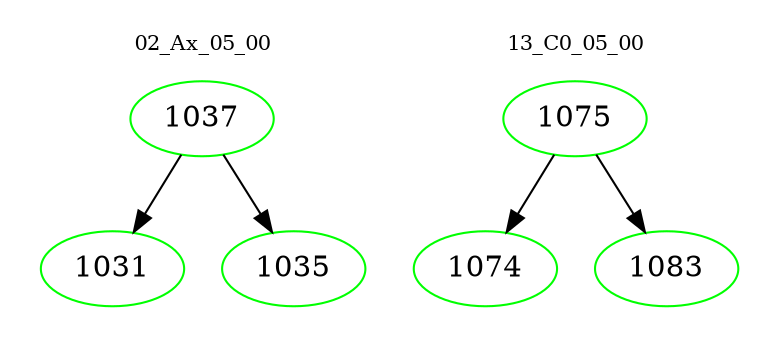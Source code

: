 digraph{
subgraph cluster_0 {
color = white
label = "02_Ax_05_00";
fontsize=10;
T0_1037 [label="1037", color="green"]
T0_1037 -> T0_1031 [color="black"]
T0_1031 [label="1031", color="green"]
T0_1037 -> T0_1035 [color="black"]
T0_1035 [label="1035", color="green"]
}
subgraph cluster_1 {
color = white
label = "13_C0_05_00";
fontsize=10;
T1_1075 [label="1075", color="green"]
T1_1075 -> T1_1074 [color="black"]
T1_1074 [label="1074", color="green"]
T1_1075 -> T1_1083 [color="black"]
T1_1083 [label="1083", color="green"]
}
}

